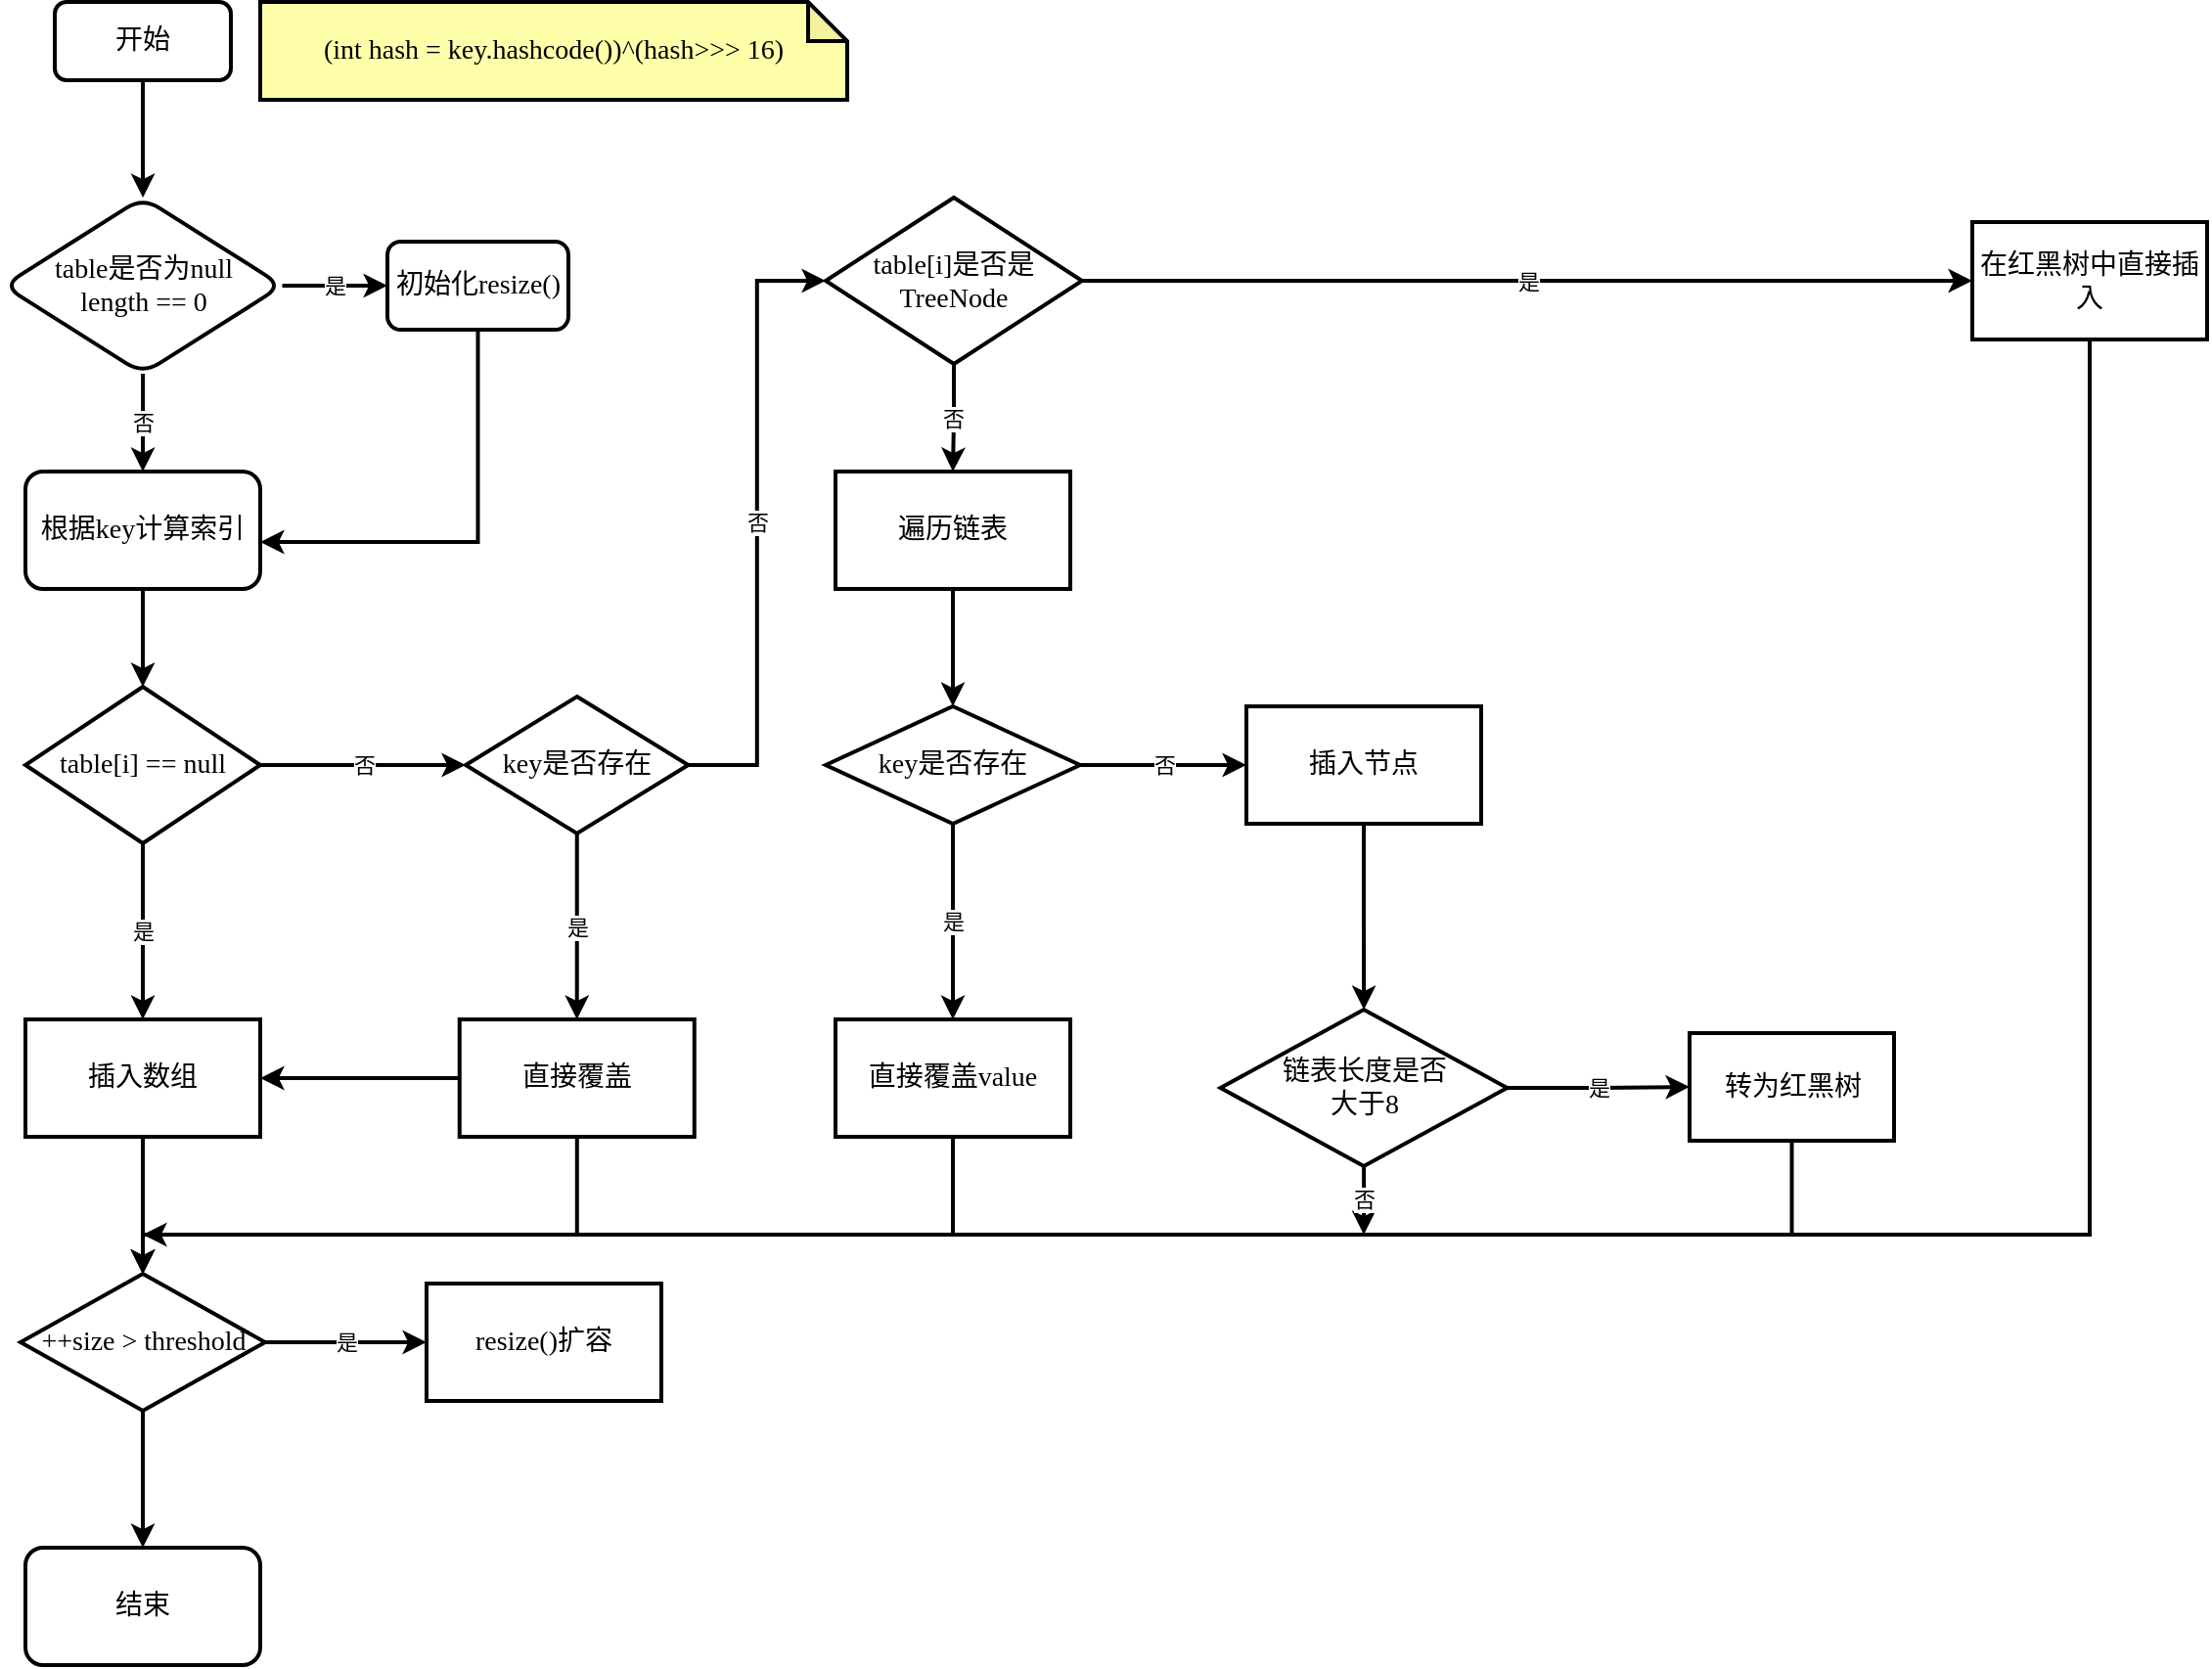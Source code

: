 <mxfile>
    <diagram id="ThSakm_YktSHSwrFtWfu" name="第 1 页">
        <mxGraphModel dx="2640" dy="1124" grid="1" gridSize="10" guides="1" tooltips="1" connect="1" arrows="1" fold="1" page="1" pageScale="1" pageWidth="827" pageHeight="1169" math="0" shadow="0">
            <root>
                <mxCell id="0"/>
                <mxCell id="1" parent="0"/>
                <mxCell id="2" value="" style="edgeStyle=orthogonalEdgeStyle;rounded=0;orthogonalLoop=1;jettySize=auto;html=1;strokeWidth=2;" parent="1" source="3" target="6" edge="1">
                    <mxGeometry relative="1" as="geometry"/>
                </mxCell>
                <mxCell id="3" value="开始" style="rounded=1;whiteSpace=wrap;html=1;fontFamily=微软雅黑;fontSize=14;strokeWidth=2;" parent="1" vertex="1">
                    <mxGeometry x="20" y="30" width="90" height="40" as="geometry"/>
                </mxCell>
                <mxCell id="4" value="是" style="edgeStyle=orthogonalEdgeStyle;rounded=0;orthogonalLoop=1;jettySize=auto;html=1;strokeWidth=2;" parent="1" source="6" target="8" edge="1">
                    <mxGeometry relative="1" as="geometry"/>
                </mxCell>
                <mxCell id="5" value="否" style="edgeStyle=orthogonalEdgeStyle;rounded=0;orthogonalLoop=1;jettySize=auto;html=1;strokeWidth=2;" parent="1" source="6" target="10" edge="1">
                    <mxGeometry relative="1" as="geometry"/>
                </mxCell>
                <mxCell id="6" value="table是否为null&lt;br&gt;length == 0" style="rhombus;whiteSpace=wrap;html=1;rounded=1;fontFamily=微软雅黑;fontSize=14;strokeWidth=2;" parent="1" vertex="1">
                    <mxGeometry x="-6.25" y="130" width="142.5" height="90" as="geometry"/>
                </mxCell>
                <mxCell id="7" style="edgeStyle=orthogonalEdgeStyle;rounded=0;orthogonalLoop=1;jettySize=auto;html=1;entryX=1;entryY=0.6;entryDx=0;entryDy=0;strokeWidth=2;" parent="1" source="8" target="10" edge="1">
                    <mxGeometry relative="1" as="geometry">
                        <Array as="points">
                            <mxPoint x="236" y="306"/>
                        </Array>
                    </mxGeometry>
                </mxCell>
                <mxCell id="8" value="初始化resize()" style="whiteSpace=wrap;html=1;rounded=1;fontFamily=微软雅黑;fontSize=14;strokeWidth=2;" parent="1" vertex="1">
                    <mxGeometry x="190" y="152.5" width="92.5" height="45" as="geometry"/>
                </mxCell>
                <mxCell id="9" value="" style="edgeStyle=orthogonalEdgeStyle;rounded=0;orthogonalLoop=1;jettySize=auto;html=1;strokeWidth=2;" parent="1" source="10" edge="1">
                    <mxGeometry relative="1" as="geometry">
                        <mxPoint x="65" y="380" as="targetPoint"/>
                    </mxGeometry>
                </mxCell>
                <mxCell id="10" value="根据key计算索引" style="whiteSpace=wrap;html=1;rounded=1;fontFamily=微软雅黑;fontSize=14;strokeWidth=2;" parent="1" vertex="1">
                    <mxGeometry x="5" y="270" width="120" height="60" as="geometry"/>
                </mxCell>
                <mxCell id="11" value="(int hash = key.hashcode())^(hash&amp;gt;&amp;gt;&amp;gt; 16)" style="shape=note;whiteSpace=wrap;html=1;backgroundOutline=1;darkOpacity=0.05;size=20;fontFamily=微软雅黑;fontSize=14;strokeWidth=2;fillColor=#FFFFAA;fontColor=#000000;" parent="1" vertex="1">
                    <mxGeometry x="125" y="30" width="300" height="50" as="geometry"/>
                </mxCell>
                <mxCell id="12" value="是" style="edgeStyle=orthogonalEdgeStyle;rounded=0;orthogonalLoop=1;jettySize=auto;html=1;strokeWidth=2;" parent="1" source="14" target="16" edge="1">
                    <mxGeometry relative="1" as="geometry"/>
                </mxCell>
                <mxCell id="13" value="否" style="edgeStyle=orthogonalEdgeStyle;rounded=0;orthogonalLoop=1;jettySize=auto;html=1;entryX=0;entryY=0.5;entryDx=0;entryDy=0;strokeWidth=2;" parent="1" source="14" target="19" edge="1">
                    <mxGeometry relative="1" as="geometry"/>
                </mxCell>
                <mxCell id="14" value="&lt;span&gt;table[i] == null&lt;/span&gt;" style="rhombus;whiteSpace=wrap;html=1;fontFamily=微软雅黑;fontSize=14;strokeWidth=2;" parent="1" vertex="1">
                    <mxGeometry x="5" y="380" width="120" height="80" as="geometry"/>
                </mxCell>
                <mxCell id="15" value="" style="edgeStyle=orthogonalEdgeStyle;rounded=0;orthogonalLoop=1;jettySize=auto;html=1;strokeWidth=2;" parent="1" source="16" target="44" edge="1">
                    <mxGeometry relative="1" as="geometry"/>
                </mxCell>
                <mxCell id="16" value="插入数组" style="whiteSpace=wrap;html=1;fontFamily=微软雅黑;fontSize=14;strokeWidth=2;" parent="1" vertex="1">
                    <mxGeometry x="5" y="550" width="120" height="60" as="geometry"/>
                </mxCell>
                <mxCell id="17" value="是" style="edgeStyle=orthogonalEdgeStyle;rounded=0;orthogonalLoop=1;jettySize=auto;html=1;strokeWidth=2;" parent="1" source="19" target="22" edge="1">
                    <mxGeometry relative="1" as="geometry"/>
                </mxCell>
                <mxCell id="18" value="否" style="edgeStyle=orthogonalEdgeStyle;rounded=0;orthogonalLoop=1;jettySize=auto;html=1;strokeWidth=2;entryX=0;entryY=0.5;entryDx=0;entryDy=0;" parent="1" source="19" target="25" edge="1">
                    <mxGeometry relative="1" as="geometry">
                        <mxPoint x="340" y="420" as="targetPoint"/>
                    </mxGeometry>
                </mxCell>
                <mxCell id="19" value="key是否存在" style="rhombus;whiteSpace=wrap;html=1;fontFamily=微软雅黑;fontSize=14;strokeWidth=2;" parent="1" vertex="1">
                    <mxGeometry x="230" y="385" width="113.75" height="70" as="geometry"/>
                </mxCell>
                <mxCell id="20" style="edgeStyle=orthogonalEdgeStyle;rounded=0;orthogonalLoop=1;jettySize=auto;html=1;entryX=1;entryY=0.5;entryDx=0;entryDy=0;strokeWidth=2;" parent="1" source="22" target="16" edge="1">
                    <mxGeometry relative="1" as="geometry"/>
                </mxCell>
                <mxCell id="21" style="edgeStyle=orthogonalEdgeStyle;rounded=0;orthogonalLoop=1;jettySize=auto;html=1;entryX=0.5;entryY=0;entryDx=0;entryDy=0;strokeWidth=2;" parent="1" source="22" target="44" edge="1">
                    <mxGeometry relative="1" as="geometry">
                        <Array as="points">
                            <mxPoint x="287" y="660"/>
                            <mxPoint x="65" y="660"/>
                        </Array>
                    </mxGeometry>
                </mxCell>
                <mxCell id="22" value="直接覆盖" style="whiteSpace=wrap;html=1;fontFamily=微软雅黑;fontSize=14;strokeWidth=2;" parent="1" vertex="1">
                    <mxGeometry x="226.875" y="550" width="120" height="60" as="geometry"/>
                </mxCell>
                <mxCell id="23" value="否" style="edgeStyle=orthogonalEdgeStyle;rounded=0;orthogonalLoop=1;jettySize=auto;html=1;strokeWidth=2;" parent="1" source="25" target="27" edge="1">
                    <mxGeometry relative="1" as="geometry"/>
                </mxCell>
                <mxCell id="24" value="是" style="edgeStyle=orthogonalEdgeStyle;rounded=0;orthogonalLoop=1;jettySize=auto;html=1;strokeWidth=2;" parent="1" source="25" target="34" edge="1">
                    <mxGeometry relative="1" as="geometry"/>
                </mxCell>
                <mxCell id="25" value="table[i]是否是TreeNode" style="rhombus;whiteSpace=wrap;html=1;fontFamily=微软雅黑;fontSize=14;strokeWidth=2;" parent="1" vertex="1">
                    <mxGeometry x="414" y="130" width="131" height="85" as="geometry"/>
                </mxCell>
                <mxCell id="26" value="" style="edgeStyle=orthogonalEdgeStyle;rounded=0;orthogonalLoop=1;jettySize=auto;html=1;strokeWidth=2;" parent="1" source="27" target="30" edge="1">
                    <mxGeometry relative="1" as="geometry"/>
                </mxCell>
                <mxCell id="27" value="遍历链表" style="whiteSpace=wrap;html=1;fontFamily=微软雅黑;fontSize=14;strokeWidth=2;" parent="1" vertex="1">
                    <mxGeometry x="419" y="270" width="120" height="60" as="geometry"/>
                </mxCell>
                <mxCell id="28" value="是" style="edgeStyle=orthogonalEdgeStyle;rounded=0;orthogonalLoop=1;jettySize=auto;html=1;strokeWidth=2;" parent="1" source="30" target="32" edge="1">
                    <mxGeometry relative="1" as="geometry"/>
                </mxCell>
                <mxCell id="29" value="否" style="edgeStyle=orthogonalEdgeStyle;rounded=0;orthogonalLoop=1;jettySize=auto;html=1;strokeWidth=2;" parent="1" source="30" target="36" edge="1">
                    <mxGeometry relative="1" as="geometry"/>
                </mxCell>
                <mxCell id="30" value="key是否存在" style="rhombus;whiteSpace=wrap;html=1;fontFamily=微软雅黑;fontSize=14;strokeWidth=2;" parent="1" vertex="1">
                    <mxGeometry x="414" y="390" width="130" height="60" as="geometry"/>
                </mxCell>
                <mxCell id="31" style="edgeStyle=orthogonalEdgeStyle;rounded=0;orthogonalLoop=1;jettySize=auto;html=1;strokeWidth=2;entryX=0.5;entryY=0;entryDx=0;entryDy=0;" parent="1" source="32" target="44" edge="1">
                    <mxGeometry relative="1" as="geometry">
                        <mxPoint x="479" y="660" as="targetPoint"/>
                        <Array as="points">
                            <mxPoint x="479" y="660"/>
                            <mxPoint x="65" y="660"/>
                        </Array>
                    </mxGeometry>
                </mxCell>
                <mxCell id="32" value="直接覆盖value" style="whiteSpace=wrap;html=1;fontFamily=微软雅黑;fontSize=14;strokeWidth=2;" parent="1" vertex="1">
                    <mxGeometry x="419" y="550" width="120" height="60" as="geometry"/>
                </mxCell>
                <mxCell id="33" style="edgeStyle=orthogonalEdgeStyle;rounded=0;orthogonalLoop=1;jettySize=auto;html=1;strokeWidth=2;" parent="1" source="34" edge="1">
                    <mxGeometry relative="1" as="geometry">
                        <mxPoint x="65" y="660" as="targetPoint"/>
                        <Array as="points">
                            <mxPoint x="1060" y="660"/>
                        </Array>
                    </mxGeometry>
                </mxCell>
                <mxCell id="34" value="在红黑树中直接插入" style="whiteSpace=wrap;html=1;fontFamily=微软雅黑;fontSize=14;strokeWidth=2;" parent="1" vertex="1">
                    <mxGeometry x="1000" y="142.5" width="120" height="60" as="geometry"/>
                </mxCell>
                <mxCell id="35" value="" style="edgeStyle=orthogonalEdgeStyle;rounded=0;orthogonalLoop=1;jettySize=auto;html=1;strokeWidth=2;" parent="1" source="36" target="39" edge="1">
                    <mxGeometry relative="1" as="geometry"/>
                </mxCell>
                <mxCell id="36" value="插入节点" style="whiteSpace=wrap;html=1;fontFamily=微软雅黑;fontSize=14;strokeWidth=2;" parent="1" vertex="1">
                    <mxGeometry x="629" y="390" width="120" height="60" as="geometry"/>
                </mxCell>
                <mxCell id="37" value="是" style="edgeStyle=orthogonalEdgeStyle;rounded=0;orthogonalLoop=1;jettySize=auto;html=1;strokeWidth=2;" parent="1" source="39" target="41" edge="1">
                    <mxGeometry relative="1" as="geometry"/>
                </mxCell>
                <mxCell id="38" value="否" style="edgeStyle=orthogonalEdgeStyle;rounded=0;orthogonalLoop=1;jettySize=auto;html=1;strokeWidth=2;" parent="1" source="39" edge="1">
                    <mxGeometry relative="1" as="geometry">
                        <mxPoint x="689.0" y="660" as="targetPoint"/>
                    </mxGeometry>
                </mxCell>
                <mxCell id="39" value="链表长度是否&lt;br&gt;大于8" style="rhombus;whiteSpace=wrap;html=1;fontFamily=微软雅黑;fontSize=14;strokeWidth=2;" parent="1" vertex="1">
                    <mxGeometry x="615.75" y="545" width="146.5" height="80" as="geometry"/>
                </mxCell>
                <mxCell id="40" style="edgeStyle=orthogonalEdgeStyle;rounded=0;orthogonalLoop=1;jettySize=auto;html=1;strokeWidth=2;entryX=0.5;entryY=0;entryDx=0;entryDy=0;" parent="1" source="41" target="44" edge="1">
                    <mxGeometry relative="1" as="geometry">
                        <mxPoint x="907.75" y="660" as="targetPoint"/>
                        <Array as="points">
                            <mxPoint x="908" y="660"/>
                            <mxPoint x="65" y="660"/>
                        </Array>
                    </mxGeometry>
                </mxCell>
                <mxCell id="41" value="转为红黑树" style="whiteSpace=wrap;html=1;fontFamily=微软雅黑;fontSize=14;strokeWidth=2;" parent="1" vertex="1">
                    <mxGeometry x="855.5" y="557" width="104.5" height="55" as="geometry"/>
                </mxCell>
                <mxCell id="42" value="是" style="edgeStyle=orthogonalEdgeStyle;rounded=0;orthogonalLoop=1;jettySize=auto;html=1;strokeWidth=2;" parent="1" source="44" target="45" edge="1">
                    <mxGeometry relative="1" as="geometry"/>
                </mxCell>
                <mxCell id="43" style="edgeStyle=orthogonalEdgeStyle;rounded=0;orthogonalLoop=1;jettySize=auto;html=1;entryX=0.5;entryY=0;entryDx=0;entryDy=0;strokeWidth=2;" parent="1" source="44" target="46" edge="1">
                    <mxGeometry relative="1" as="geometry"/>
                </mxCell>
                <mxCell id="44" value="++size &amp;gt; threshold" style="rhombus;whiteSpace=wrap;html=1;fontFamily=微软雅黑;fontSize=14;strokeWidth=2;" parent="1" vertex="1">
                    <mxGeometry x="2.5" y="680" width="125" height="70" as="geometry"/>
                </mxCell>
                <mxCell id="45" value="resize()扩容" style="whiteSpace=wrap;html=1;fontFamily=微软雅黑;fontSize=14;strokeWidth=2;" parent="1" vertex="1">
                    <mxGeometry x="210" y="685" width="120" height="60" as="geometry"/>
                </mxCell>
                <mxCell id="46" value="结束" style="rounded=1;whiteSpace=wrap;html=1;fontFamily=微软雅黑;fontSize=14;strokeWidth=2;" parent="1" vertex="1">
                    <mxGeometry x="5" y="820" width="120" height="60" as="geometry"/>
                </mxCell>
            </root>
        </mxGraphModel>
    </diagram>
</mxfile>